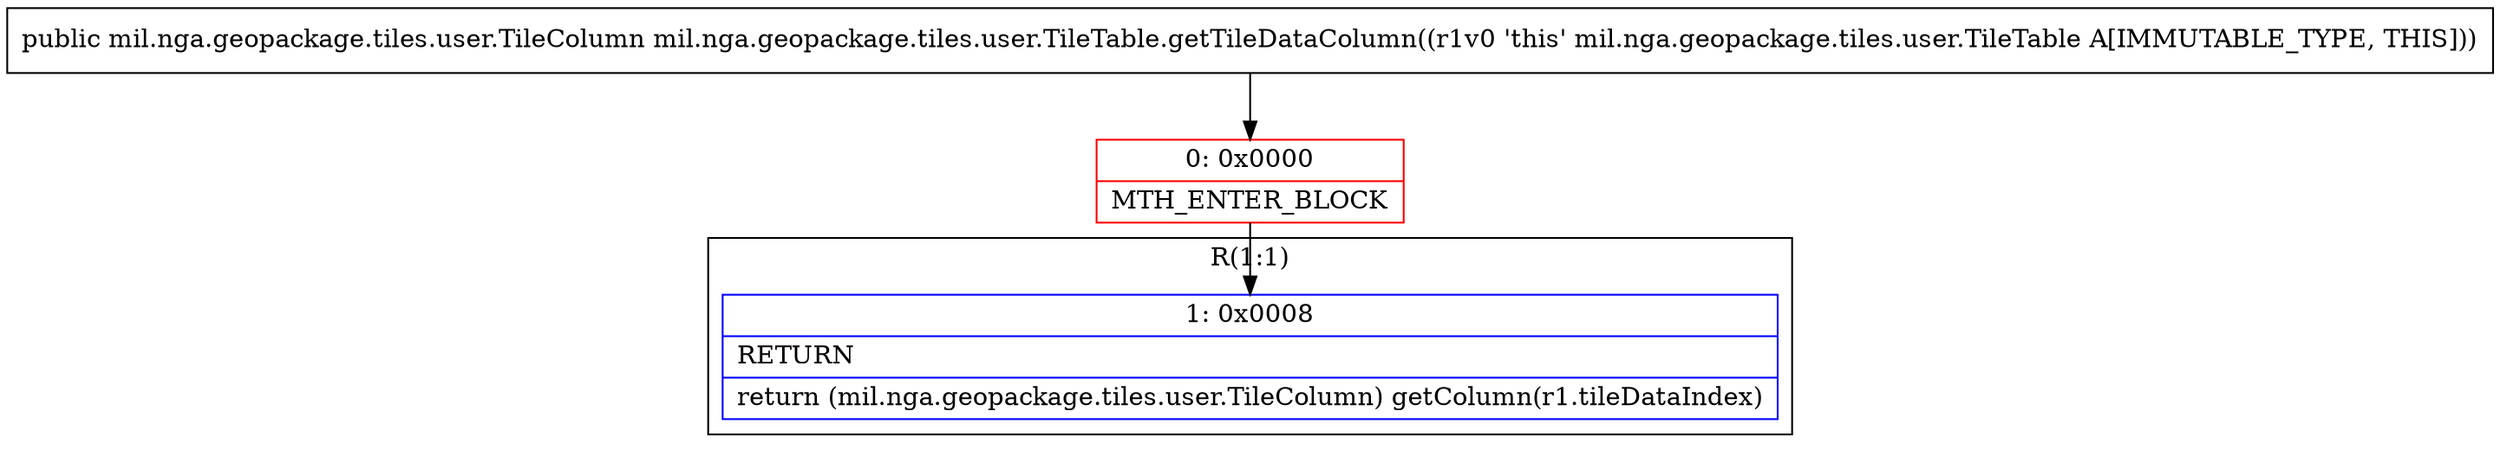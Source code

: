 digraph "CFG formil.nga.geopackage.tiles.user.TileTable.getTileDataColumn()Lmil\/nga\/geopackage\/tiles\/user\/TileColumn;" {
subgraph cluster_Region_1981140935 {
label = "R(1:1)";
node [shape=record,color=blue];
Node_1 [shape=record,label="{1\:\ 0x0008|RETURN\l|return (mil.nga.geopackage.tiles.user.TileColumn) getColumn(r1.tileDataIndex)\l}"];
}
Node_0 [shape=record,color=red,label="{0\:\ 0x0000|MTH_ENTER_BLOCK\l}"];
MethodNode[shape=record,label="{public mil.nga.geopackage.tiles.user.TileColumn mil.nga.geopackage.tiles.user.TileTable.getTileDataColumn((r1v0 'this' mil.nga.geopackage.tiles.user.TileTable A[IMMUTABLE_TYPE, THIS])) }"];
MethodNode -> Node_0;
Node_0 -> Node_1;
}

